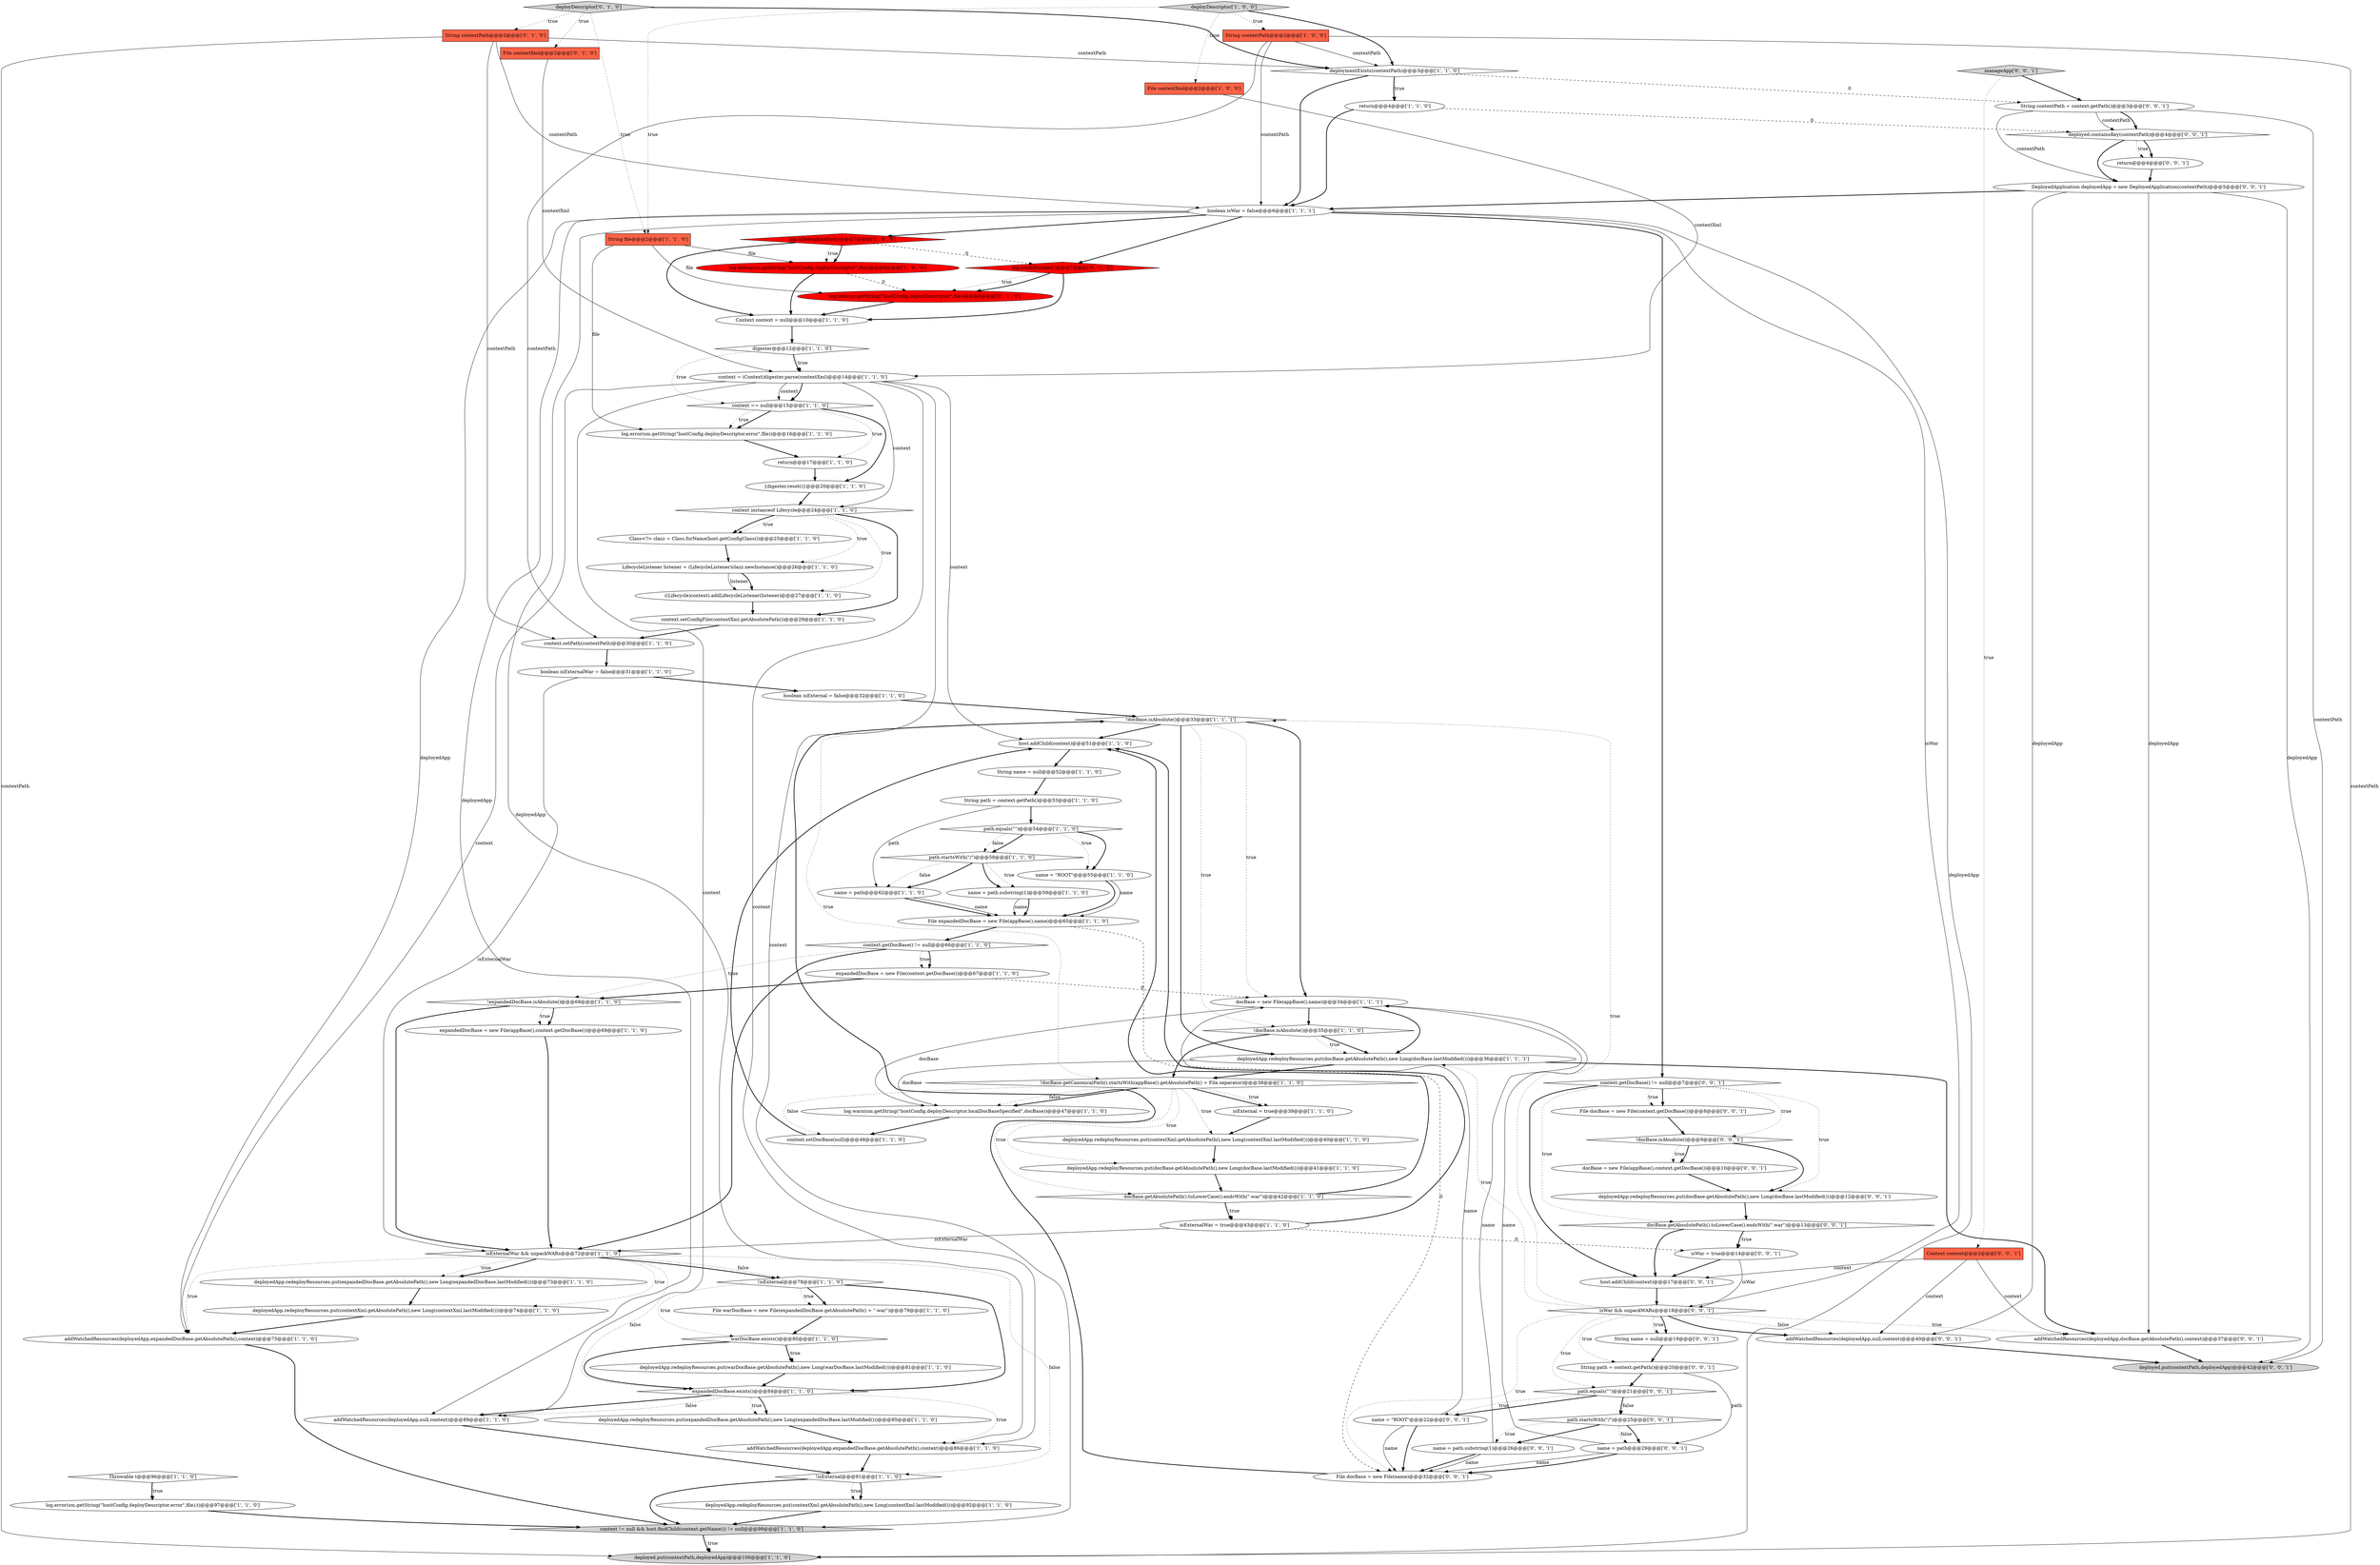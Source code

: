 digraph {
24 [style = filled, label = "log.error(sm.getString(\"hostConfig.deployDescriptor.error\",file))@@@16@@@['1', '1', '0']", fillcolor = white, shape = ellipse image = "AAA0AAABBB1BBB"];
93 [style = filled, label = "name = path.substring(1)@@@26@@@['0', '0', '1']", fillcolor = white, shape = ellipse image = "AAA0AAABBB3BBB"];
74 [style = filled, label = "String path = context.getPath()@@@20@@@['0', '0', '1']", fillcolor = white, shape = ellipse image = "AAA0AAABBB3BBB"];
38 [style = filled, label = "File expandedDocBase = new File(appBase(),name)@@@65@@@['1', '1', '0']", fillcolor = white, shape = ellipse image = "AAA0AAABBB1BBB"];
59 [style = filled, label = "host.addChild(context)@@@51@@@['1', '1', '0']", fillcolor = white, shape = ellipse image = "AAA0AAABBB1BBB"];
65 [style = filled, label = "boolean isWar = false@@@6@@@['1', '1', '1']", fillcolor = white, shape = ellipse image = "AAA0AAABBB1BBB"];
67 [style = filled, label = "File contextXml@@@2@@@['0', '1', '0']", fillcolor = tomato, shape = box image = "AAA0AAABBB2BBB"];
55 [style = filled, label = "docBase = new File(appBase(),name)@@@34@@@['1', '1', '1']", fillcolor = white, shape = ellipse image = "AAA0AAABBB1BBB"];
9 [style = filled, label = "deployedApp.redeployResources.put(docBase.getAbsolutePath(),new Long(docBase.lastModified()))@@@36@@@['1', '1', '1']", fillcolor = white, shape = ellipse image = "AAA0AAABBB1BBB"];
85 [style = filled, label = "String contextPath = context.getPath()@@@3@@@['0', '0', '1']", fillcolor = white, shape = ellipse image = "AAA0AAABBB3BBB"];
76 [style = filled, label = "isWar && unpackWARs@@@18@@@['0', '0', '1']", fillcolor = white, shape = diamond image = "AAA0AAABBB3BBB"];
47 [style = filled, label = "name = path.substring(1)@@@59@@@['1', '1', '0']", fillcolor = white, shape = ellipse image = "AAA0AAABBB1BBB"];
29 [style = filled, label = "{digester.reset()}@@@20@@@['1', '1', '0']", fillcolor = white, shape = ellipse image = "AAA0AAABBB1BBB"];
43 [style = filled, label = "expandedDocBase = new File(appBase(),context.getDocBase())@@@69@@@['1', '1', '0']", fillcolor = white, shape = ellipse image = "AAA0AAABBB1BBB"];
69 [style = filled, label = "deployDescriptor['0', '1', '0']", fillcolor = lightgray, shape = diamond image = "AAA0AAABBB2BBB"];
92 [style = filled, label = "deployed.containsKey(contextPath)@@@4@@@['0', '0', '1']", fillcolor = white, shape = diamond image = "AAA0AAABBB3BBB"];
66 [style = filled, label = "return@@@17@@@['1', '1', '0']", fillcolor = white, shape = ellipse image = "AAA0AAABBB1BBB"];
16 [style = filled, label = "log.isDebugEnabled()@@@7@@@['1', '0', '0']", fillcolor = red, shape = diamond image = "AAA1AAABBB1BBB"];
89 [style = filled, label = "DeployedApplication deployedApp = new DeployedApplication(contextPath)@@@5@@@['0', '0', '1']", fillcolor = white, shape = ellipse image = "AAA0AAABBB3BBB"];
73 [style = filled, label = "deployedApp.redeployResources.put(docBase.getAbsolutePath(),new Long(docBase.lastModified()))@@@12@@@['0', '0', '1']", fillcolor = white, shape = ellipse image = "AAA0AAABBB3BBB"];
61 [style = filled, label = "LifecycleListener listener = (LifecycleListener)clazz.newInstance()@@@26@@@['1', '1', '0']", fillcolor = white, shape = ellipse image = "AAA0AAABBB1BBB"];
70 [style = filled, label = "String contextPath@@@2@@@['0', '1', '0']", fillcolor = tomato, shape = box image = "AAA0AAABBB2BBB"];
56 [style = filled, label = "isExternalWar = true@@@43@@@['1', '1', '0']", fillcolor = white, shape = ellipse image = "AAA0AAABBB1BBB"];
60 [style = filled, label = "addWatchedResources(deployedApp,null,context)@@@89@@@['1', '1', '0']", fillcolor = white, shape = ellipse image = "AAA0AAABBB1BBB"];
36 [style = filled, label = "deployedApp.redeployResources.put(expandedDocBase.getAbsolutePath(),new Long(expandedDocBase.lastModified()))@@@85@@@['1', '1', '0']", fillcolor = white, shape = ellipse image = "AAA0AAABBB1BBB"];
84 [style = filled, label = "docBase.getAbsolutePath().toLowerCase().endsWith(\".war\")@@@13@@@['0', '0', '1']", fillcolor = white, shape = diamond image = "AAA0AAABBB3BBB"];
2 [style = filled, label = "deploymentExists(contextPath)@@@3@@@['1', '1', '0']", fillcolor = white, shape = diamond image = "AAA0AAABBB1BBB"];
49 [style = filled, label = "path.startsWith(\"/\")@@@58@@@['1', '1', '0']", fillcolor = white, shape = diamond image = "AAA0AAABBB1BBB"];
45 [style = filled, label = "docBase.getAbsolutePath().toLowerCase().endsWith(\".war\")@@@42@@@['1', '1', '0']", fillcolor = white, shape = diamond image = "AAA0AAABBB1BBB"];
7 [style = filled, label = "Class<?> clazz = Class.forName(host.getConfigClass())@@@25@@@['1', '1', '0']", fillcolor = white, shape = ellipse image = "AAA0AAABBB1BBB"];
37 [style = filled, label = "String contextPath@@@2@@@['1', '0', '0']", fillcolor = tomato, shape = box image = "AAA0AAABBB1BBB"];
81 [style = filled, label = "deployed.put(contextPath,deployedApp)@@@42@@@['0', '0', '1']", fillcolor = lightgray, shape = ellipse image = "AAA0AAABBB3BBB"];
72 [style = filled, label = "manageApp['0', '0', '1']", fillcolor = lightgray, shape = diamond image = "AAA0AAABBB3BBB"];
25 [style = filled, label = "!docBase.getCanonicalPath().startsWith(appBase().getAbsolutePath() + File.separator)@@@38@@@['1', '1', '0']", fillcolor = white, shape = diamond image = "AAA0AAABBB1BBB"];
62 [style = filled, label = "context.setPath(contextPath)@@@30@@@['1', '1', '0']", fillcolor = white, shape = ellipse image = "AAA0AAABBB1BBB"];
21 [style = filled, label = "name = \"ROOT\"@@@55@@@['1', '1', '0']", fillcolor = white, shape = ellipse image = "AAA0AAABBB1BBB"];
3 [style = filled, label = "log.warn(sm.getString(\"hostConfig.deployDescriptor.localDocBaseSpecified\",docBase))@@@47@@@['1', '1', '0']", fillcolor = white, shape = ellipse image = "AAA0AAABBB1BBB"];
23 [style = filled, label = "expandedDocBase = new File(context.getDocBase())@@@67@@@['1', '1', '0']", fillcolor = white, shape = ellipse image = "AAA0AAABBB1BBB"];
91 [style = filled, label = "path.startsWith(\"/\")@@@25@@@['0', '0', '1']", fillcolor = white, shape = diamond image = "AAA0AAABBB3BBB"];
30 [style = filled, label = "((Lifecycle)context).addLifecycleListener(listener)@@@27@@@['1', '1', '0']", fillcolor = white, shape = ellipse image = "AAA0AAABBB1BBB"];
53 [style = filled, label = "isExternal = true@@@39@@@['1', '1', '0']", fillcolor = white, shape = ellipse image = "AAA0AAABBB1BBB"];
94 [style = filled, label = "!docBase.isAbsolute()@@@9@@@['0', '0', '1']", fillcolor = white, shape = diamond image = "AAA0AAABBB3BBB"];
88 [style = filled, label = "File docBase = new File(context.getDocBase())@@@8@@@['0', '0', '1']", fillcolor = white, shape = ellipse image = "AAA0AAABBB3BBB"];
41 [style = filled, label = "context instanceof Lifecycle@@@24@@@['1', '1', '0']", fillcolor = white, shape = diamond image = "AAA0AAABBB1BBB"];
63 [style = filled, label = "deployedApp.redeployResources.put(docBase.getAbsolutePath(),new Long(docBase.lastModified()))@@@41@@@['1', '1', '0']", fillcolor = white, shape = ellipse image = "AAA0AAABBB1BBB"];
19 [style = filled, label = "boolean isExternal = false@@@32@@@['1', '1', '0']", fillcolor = white, shape = ellipse image = "AAA0AAABBB1BBB"];
46 [style = filled, label = "path.equals(\"\")@@@54@@@['1', '1', '0']", fillcolor = white, shape = diamond image = "AAA0AAABBB1BBB"];
78 [style = filled, label = "docBase = new File(appBase(),context.getDocBase())@@@10@@@['0', '0', '1']", fillcolor = white, shape = ellipse image = "AAA0AAABBB3BBB"];
15 [style = filled, label = "name = path@@@62@@@['1', '1', '0']", fillcolor = white, shape = ellipse image = "AAA0AAABBB1BBB"];
4 [style = filled, label = "addWatchedResources(deployedApp,expandedDocBase.getAbsolutePath(),context)@@@86@@@['1', '1', '0']", fillcolor = white, shape = ellipse image = "AAA0AAABBB1BBB"];
57 [style = filled, label = "deployedApp.redeployResources.put(expandedDocBase.getAbsolutePath(),new Long(expandedDocBase.lastModified()))@@@73@@@['1', '1', '0']", fillcolor = white, shape = ellipse image = "AAA0AAABBB1BBB"];
5 [style = filled, label = "expandedDocBase.exists()@@@84@@@['1', '1', '0']", fillcolor = white, shape = diamond image = "AAA0AAABBB1BBB"];
1 [style = filled, label = "context.setDocBase(null)@@@48@@@['1', '1', '0']", fillcolor = white, shape = ellipse image = "AAA0AAABBB1BBB"];
26 [style = filled, label = "warDocBase.exists()@@@80@@@['1', '1', '0']", fillcolor = white, shape = diamond image = "AAA0AAABBB1BBB"];
13 [style = filled, label = "log.debug(sm.getString(\"hostConfig.deployDescriptor\",file))@@@8@@@['1', '0', '0']", fillcolor = red, shape = ellipse image = "AAA1AAABBB1BBB"];
6 [style = filled, label = "!docBase.isAbsolute()@@@33@@@['1', '1', '1']", fillcolor = white, shape = diamond image = "AAA0AAABBB1BBB"];
39 [style = filled, label = "File contextXml@@@2@@@['1', '0', '0']", fillcolor = tomato, shape = box image = "AAA0AAABBB1BBB"];
14 [style = filled, label = "File warDocBase = new File(expandedDocBase.getAbsolutePath() + \".war\")@@@79@@@['1', '1', '0']", fillcolor = white, shape = ellipse image = "AAA0AAABBB1BBB"];
71 [style = filled, label = "log.info(sm.getString(\"hostConfig.deployDescriptor\",file))@@@8@@@['0', '1', '0']", fillcolor = red, shape = ellipse image = "AAA1AAABBB2BBB"];
75 [style = filled, label = "name = path@@@29@@@['0', '0', '1']", fillcolor = white, shape = ellipse image = "AAA0AAABBB3BBB"];
87 [style = filled, label = "context.getDocBase() != null@@@7@@@['0', '0', '1']", fillcolor = white, shape = diamond image = "AAA0AAABBB3BBB"];
32 [style = filled, label = "addWatchedResources(deployedApp,expandedDocBase.getAbsolutePath(),context)@@@75@@@['1', '1', '0']", fillcolor = white, shape = ellipse image = "AAA0AAABBB1BBB"];
44 [style = filled, label = "String path = context.getPath()@@@53@@@['1', '1', '0']", fillcolor = white, shape = ellipse image = "AAA0AAABBB1BBB"];
34 [style = filled, label = "boolean isExternalWar = false@@@31@@@['1', '1', '0']", fillcolor = white, shape = ellipse image = "AAA0AAABBB1BBB"];
17 [style = filled, label = "context = (Context)digester.parse(contextXml)@@@14@@@['1', '1', '0']", fillcolor = white, shape = ellipse image = "AAA0AAABBB1BBB"];
8 [style = filled, label = "context == null@@@15@@@['1', '1', '0']", fillcolor = white, shape = diamond image = "AAA0AAABBB1BBB"];
27 [style = filled, label = "return@@@4@@@['1', '1', '0']", fillcolor = white, shape = ellipse image = "AAA0AAABBB1BBB"];
10 [style = filled, label = "log.error(sm.getString(\"hostConfig.deployDescriptor.error\",file),t)@@@97@@@['1', '1', '0']", fillcolor = white, shape = ellipse image = "AAA0AAABBB1BBB"];
33 [style = filled, label = "deployedApp.redeployResources.put(contextXml.getAbsolutePath(),new Long(contextXml.lastModified()))@@@74@@@['1', '1', '0']", fillcolor = white, shape = ellipse image = "AAA0AAABBB1BBB"];
20 [style = filled, label = "!isExternal@@@78@@@['1', '1', '0']", fillcolor = white, shape = diamond image = "AAA0AAABBB1BBB"];
90 [style = filled, label = "addWatchedResources(deployedApp,docBase.getAbsolutePath(),context)@@@37@@@['0', '0', '1']", fillcolor = white, shape = ellipse image = "AAA0AAABBB3BBB"];
58 [style = filled, label = "Context context = null@@@10@@@['1', '1', '0']", fillcolor = white, shape = ellipse image = "AAA0AAABBB1BBB"];
40 [style = filled, label = "context.getDocBase() != null@@@66@@@['1', '1', '0']", fillcolor = white, shape = diamond image = "AAA0AAABBB1BBB"];
97 [style = filled, label = "String name = null@@@19@@@['0', '0', '1']", fillcolor = white, shape = ellipse image = "AAA0AAABBB3BBB"];
83 [style = filled, label = "host.addChild(context)@@@17@@@['0', '0', '1']", fillcolor = white, shape = ellipse image = "AAA0AAABBB3BBB"];
28 [style = filled, label = "deployedApp.redeployResources.put(contextXml.getAbsolutePath(),new Long(contextXml.lastModified()))@@@92@@@['1', '1', '0']", fillcolor = white, shape = ellipse image = "AAA0AAABBB1BBB"];
31 [style = filled, label = "!docBase.isAbsolute()@@@35@@@['1', '1', '0']", fillcolor = white, shape = diamond image = "AAA0AAABBB1BBB"];
35 [style = filled, label = "isExternalWar && unpackWARs@@@72@@@['1', '1', '0']", fillcolor = white, shape = diamond image = "AAA0AAABBB1BBB"];
82 [style = filled, label = "Context context@@@2@@@['0', '0', '1']", fillcolor = tomato, shape = box image = "AAA0AAABBB3BBB"];
96 [style = filled, label = "File docBase = new File(name)@@@32@@@['0', '0', '1']", fillcolor = white, shape = ellipse image = "AAA0AAABBB3BBB"];
68 [style = filled, label = "log.isInfoEnabled()@@@7@@@['0', '1', '0']", fillcolor = red, shape = diamond image = "AAA1AAABBB2BBB"];
54 [style = filled, label = "deployed.put(contextPath,deployedApp)@@@100@@@['1', '1', '0']", fillcolor = lightgray, shape = ellipse image = "AAA0AAABBB1BBB"];
50 [style = filled, label = "deployedApp.redeployResources.put(warDocBase.getAbsolutePath(),new Long(warDocBase.lastModified()))@@@81@@@['1', '1', '0']", fillcolor = white, shape = ellipse image = "AAA0AAABBB1BBB"];
18 [style = filled, label = "String name = null@@@52@@@['1', '1', '0']", fillcolor = white, shape = ellipse image = "AAA0AAABBB1BBB"];
51 [style = filled, label = "deployDescriptor['1', '0', '0']", fillcolor = lightgray, shape = diamond image = "AAA0AAABBB1BBB"];
86 [style = filled, label = "return@@@4@@@['0', '0', '1']", fillcolor = white, shape = ellipse image = "AAA0AAABBB3BBB"];
48 [style = filled, label = "!expandedDocBase.isAbsolute()@@@68@@@['1', '1', '0']", fillcolor = white, shape = diamond image = "AAA0AAABBB1BBB"];
64 [style = filled, label = "!isExternal@@@91@@@['1', '1', '0']", fillcolor = white, shape = diamond image = "AAA0AAABBB1BBB"];
0 [style = filled, label = "deployedApp.redeployResources.put(contextXml.getAbsolutePath(),new Long(contextXml.lastModified()))@@@40@@@['1', '1', '0']", fillcolor = white, shape = ellipse image = "AAA0AAABBB1BBB"];
52 [style = filled, label = "digester@@@12@@@['1', '1', '0']", fillcolor = white, shape = diamond image = "AAA0AAABBB1BBB"];
95 [style = filled, label = "name = \"ROOT\"@@@22@@@['0', '0', '1']", fillcolor = white, shape = ellipse image = "AAA0AAABBB3BBB"];
42 [style = filled, label = "String file@@@2@@@['1', '1', '0']", fillcolor = tomato, shape = box image = "AAA0AAABBB1BBB"];
11 [style = filled, label = "Throwable t@@@96@@@['1', '1', '0']", fillcolor = white, shape = diamond image = "AAA0AAABBB1BBB"];
12 [style = filled, label = "context != null && host.findChild(context.getName()) != null@@@99@@@['1', '1', '0']", fillcolor = lightgray, shape = diamond image = "AAA0AAABBB1BBB"];
79 [style = filled, label = "isWar = true@@@14@@@['0', '0', '1']", fillcolor = white, shape = ellipse image = "AAA0AAABBB3BBB"];
77 [style = filled, label = "path.equals(\"\")@@@21@@@['0', '0', '1']", fillcolor = white, shape = diamond image = "AAA0AAABBB3BBB"];
22 [style = filled, label = "context.setConfigFile(contextXml.getAbsolutePath())@@@29@@@['1', '1', '0']", fillcolor = white, shape = ellipse image = "AAA0AAABBB1BBB"];
80 [style = filled, label = "addWatchedResources(deployedApp,null,context)@@@40@@@['0', '0', '1']", fillcolor = white, shape = ellipse image = "AAA0AAABBB3BBB"];
70->65 [style = solid, label="contextPath"];
51->37 [style = dotted, label="true"];
61->30 [style = solid, label="listener"];
42->71 [style = solid, label="file"];
65->60 [style = solid, label="deployedApp"];
92->86 [style = dotted, label="true"];
27->92 [style = dashed, label="0"];
84->79 [style = bold, label=""];
6->31 [style = dotted, label="true"];
16->13 [style = dotted, label="true"];
61->30 [style = bold, label=""];
75->96 [style = solid, label="name"];
31->9 [style = bold, label=""];
6->55 [style = dotted, label="true"];
17->8 [style = solid, label="context"];
57->33 [style = bold, label=""];
32->12 [style = bold, label=""];
26->50 [style = dotted, label="true"];
38->96 [style = dashed, label="0"];
69->42 [style = dotted, label="true"];
25->53 [style = bold, label=""];
77->91 [style = bold, label=""];
87->94 [style = dotted, label="true"];
68->71 [style = dotted, label="true"];
76->6 [style = dotted, label="true"];
40->23 [style = dotted, label="true"];
48->35 [style = bold, label=""];
25->1 [style = dotted, label="false"];
17->59 [style = solid, label="context"];
40->23 [style = bold, label=""];
52->17 [style = dotted, label="true"];
21->38 [style = bold, label=""];
65->54 [style = solid, label="deployedApp"];
75->55 [style = solid, label="name"];
44->46 [style = bold, label=""];
46->21 [style = bold, label=""];
18->44 [style = bold, label=""];
71->58 [style = bold, label=""];
44->15 [style = solid, label="path"];
21->38 [style = solid, label="name"];
89->81 [style = solid, label="deployedApp"];
65->32 [style = solid, label="deployedApp"];
65->16 [style = bold, label=""];
82->90 [style = solid, label="context"];
52->8 [style = dotted, label="true"];
48->43 [style = bold, label=""];
43->35 [style = bold, label=""];
51->42 [style = dotted, label="true"];
50->5 [style = bold, label=""];
76->9 [style = dotted, label="true"];
10->12 [style = bold, label=""];
65->68 [style = bold, label=""];
12->54 [style = dotted, label="true"];
75->96 [style = bold, label=""];
66->29 [style = bold, label=""];
48->43 [style = dotted, label="true"];
41->22 [style = bold, label=""];
91->75 [style = bold, label=""];
31->9 [style = dotted, label="true"];
55->31 [style = bold, label=""];
12->54 [style = bold, label=""];
5->36 [style = bold, label=""];
4->64 [style = bold, label=""];
42->13 [style = solid, label="file"];
34->35 [style = solid, label="isExternalWar"];
65->76 [style = solid, label="isWar"];
56->79 [style = dashed, label="0"];
85->92 [style = solid, label="contextPath"];
9->90 [style = bold, label=""];
79->83 [style = bold, label=""];
15->38 [style = bold, label=""];
93->96 [style = bold, label=""];
55->3 [style = solid, label="docBase"];
35->57 [style = dotted, label="true"];
34->19 [style = bold, label=""];
64->12 [style = bold, label=""];
35->20 [style = bold, label=""];
11->10 [style = dotted, label="true"];
20->26 [style = dotted, label="true"];
79->76 [style = solid, label="isWar"];
25->3 [style = bold, label=""];
36->4 [style = bold, label=""];
60->64 [style = bold, label=""];
45->59 [style = bold, label=""];
76->80 [style = bold, label=""];
94->78 [style = dotted, label="true"];
40->48 [style = dotted, label="true"];
76->96 [style = dotted, label="true"];
89->90 [style = solid, label="deployedApp"];
20->14 [style = bold, label=""];
35->33 [style = dotted, label="true"];
41->61 [style = dotted, label="true"];
87->88 [style = dotted, label="true"];
19->6 [style = bold, label=""];
73->84 [style = bold, label=""];
82->80 [style = solid, label="context"];
5->4 [style = dotted, label="true"];
23->48 [style = bold, label=""];
35->57 [style = bold, label=""];
17->4 [style = solid, label="context"];
25->45 [style = dotted, label="true"];
5->36 [style = dotted, label="true"];
86->89 [style = bold, label=""];
49->47 [style = dotted, label="true"];
56->35 [style = solid, label="isExternalWar"];
41->7 [style = dotted, label="true"];
2->27 [style = dotted, label="true"];
91->75 [style = dotted, label="false"];
6->25 [style = dotted, label="true"];
59->18 [style = bold, label=""];
74->77 [style = bold, label=""];
2->27 [style = bold, label=""];
45->56 [style = bold, label=""];
1->59 [style = bold, label=""];
46->21 [style = dotted, label="true"];
13->71 [style = dashed, label="0"];
5->60 [style = dotted, label="false"];
78->73 [style = bold, label=""];
89->80 [style = solid, label="deployedApp"];
25->53 [style = dotted, label="true"];
63->45 [style = bold, label=""];
55->9 [style = bold, label=""];
47->38 [style = solid, label="name"];
97->74 [style = bold, label=""];
8->24 [style = bold, label=""];
17->8 [style = bold, label=""];
85->89 [style = solid, label="contextPath"];
37->54 [style = solid, label="contextPath"];
41->30 [style = dotted, label="true"];
16->13 [style = bold, label=""];
31->25 [style = bold, label=""];
40->35 [style = bold, label=""];
65->87 [style = bold, label=""];
87->83 [style = bold, label=""];
80->81 [style = bold, label=""];
3->1 [style = bold, label=""];
94->78 [style = bold, label=""];
24->66 [style = bold, label=""];
92->89 [style = bold, label=""];
76->97 [style = dotted, label="true"];
74->75 [style = solid, label="path"];
35->5 [style = dotted, label="false"];
95->96 [style = solid, label="name"];
76->74 [style = dotted, label="true"];
85->81 [style = solid, label="contextPath"];
51->39 [style = dotted, label="true"];
20->14 [style = dotted, label="true"];
37->65 [style = solid, label="contextPath"];
94->73 [style = bold, label=""];
37->2 [style = solid, label="contextPath"];
82->83 [style = solid, label="context"];
69->70 [style = dotted, label="true"];
28->12 [style = bold, label=""];
69->2 [style = bold, label=""];
70->2 [style = solid, label="contextPath"];
85->92 [style = bold, label=""];
76->77 [style = dotted, label="true"];
8->24 [style = dotted, label="true"];
70->54 [style = solid, label="contextPath"];
39->17 [style = solid, label="contextXml"];
15->38 [style = solid, label="name"];
95->55 [style = solid, label="name"];
6->55 [style = bold, label=""];
72->82 [style = dotted, label="true"];
72->85 [style = bold, label=""];
64->28 [style = dotted, label="true"];
77->91 [style = dotted, label="false"];
51->2 [style = bold, label=""];
11->10 [style = bold, label=""];
42->24 [style = solid, label="file"];
91->93 [style = dotted, label="true"];
87->84 [style = dotted, label="true"];
17->12 [style = solid, label="context"];
62->34 [style = bold, label=""];
35->64 [style = dotted, label="false"];
76->90 [style = dotted, label="true"];
0->63 [style = bold, label=""];
49->15 [style = bold, label=""];
33->32 [style = bold, label=""];
83->76 [style = bold, label=""];
6->59 [style = bold, label=""];
38->40 [style = bold, label=""];
56->59 [style = bold, label=""];
17->32 [style = solid, label="context"];
76->80 [style = dotted, label="false"];
16->58 [style = bold, label=""];
53->0 [style = bold, label=""];
2->85 [style = dashed, label="0"];
37->62 [style = solid, label="contextPath"];
76->97 [style = bold, label=""];
17->60 [style = solid, label="context"];
30->22 [style = bold, label=""];
93->55 [style = solid, label="name"];
77->95 [style = bold, label=""];
41->7 [style = bold, label=""];
91->93 [style = bold, label=""];
67->17 [style = solid, label="contextXml"];
69->67 [style = dotted, label="true"];
5->60 [style = bold, label=""];
26->5 [style = bold, label=""];
29->41 [style = bold, label=""];
46->49 [style = bold, label=""];
92->86 [style = bold, label=""];
25->0 [style = dotted, label="true"];
93->96 [style = solid, label="name"];
13->58 [style = bold, label=""];
70->62 [style = solid, label="contextPath"];
9->3 [style = solid, label="docBase"];
47->38 [style = bold, label=""];
52->17 [style = bold, label=""];
45->56 [style = dotted, label="true"];
20->5 [style = bold, label=""];
49->47 [style = bold, label=""];
14->26 [style = bold, label=""];
90->81 [style = bold, label=""];
35->20 [style = dotted, label="false"];
49->15 [style = dotted, label="false"];
27->65 [style = bold, label=""];
23->55 [style = dashed, label="0"];
88->94 [style = bold, label=""];
16->68 [style = dashed, label="0"];
22->62 [style = bold, label=""];
26->50 [style = bold, label=""];
96->6 [style = bold, label=""];
65->4 [style = solid, label="deployedApp"];
68->71 [style = bold, label=""];
9->25 [style = bold, label=""];
77->95 [style = dotted, label="true"];
84->79 [style = dotted, label="true"];
87->88 [style = bold, label=""];
89->65 [style = bold, label=""];
95->96 [style = bold, label=""];
8->66 [style = dotted, label="true"];
17->41 [style = solid, label="context"];
25->3 [style = dotted, label="false"];
87->73 [style = dotted, label="true"];
58->52 [style = bold, label=""];
2->65 [style = bold, label=""];
7->61 [style = bold, label=""];
64->28 [style = bold, label=""];
6->9 [style = bold, label=""];
46->49 [style = dotted, label="false"];
84->83 [style = bold, label=""];
8->29 [style = bold, label=""];
68->58 [style = bold, label=""];
25->63 [style = dotted, label="true"];
35->32 [style = dotted, label="true"];
}
